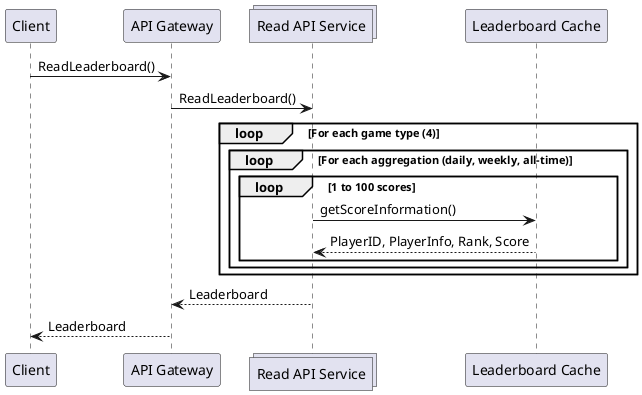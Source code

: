 @startuml Read_Leaderboard
participant "Client" as Client
participant "API Gateway" as API
collections "Read API Service" as Read
participant "Leaderboard Cache" as Cache

Client -> API: ReadLeaderboard()
API -> Read: ReadLeaderboard()

loop For each game type (4)
    loop For each aggregation (daily, weekly, all-time)
        loop 1 to 100 scores
            Read -> Cache: getScoreInformation()
            Cache --> Read: PlayerID, PlayerInfo, Rank, Score
        end
    end
end

Read --> API: Leaderboard
API --> Client: Leaderboard
@enduml